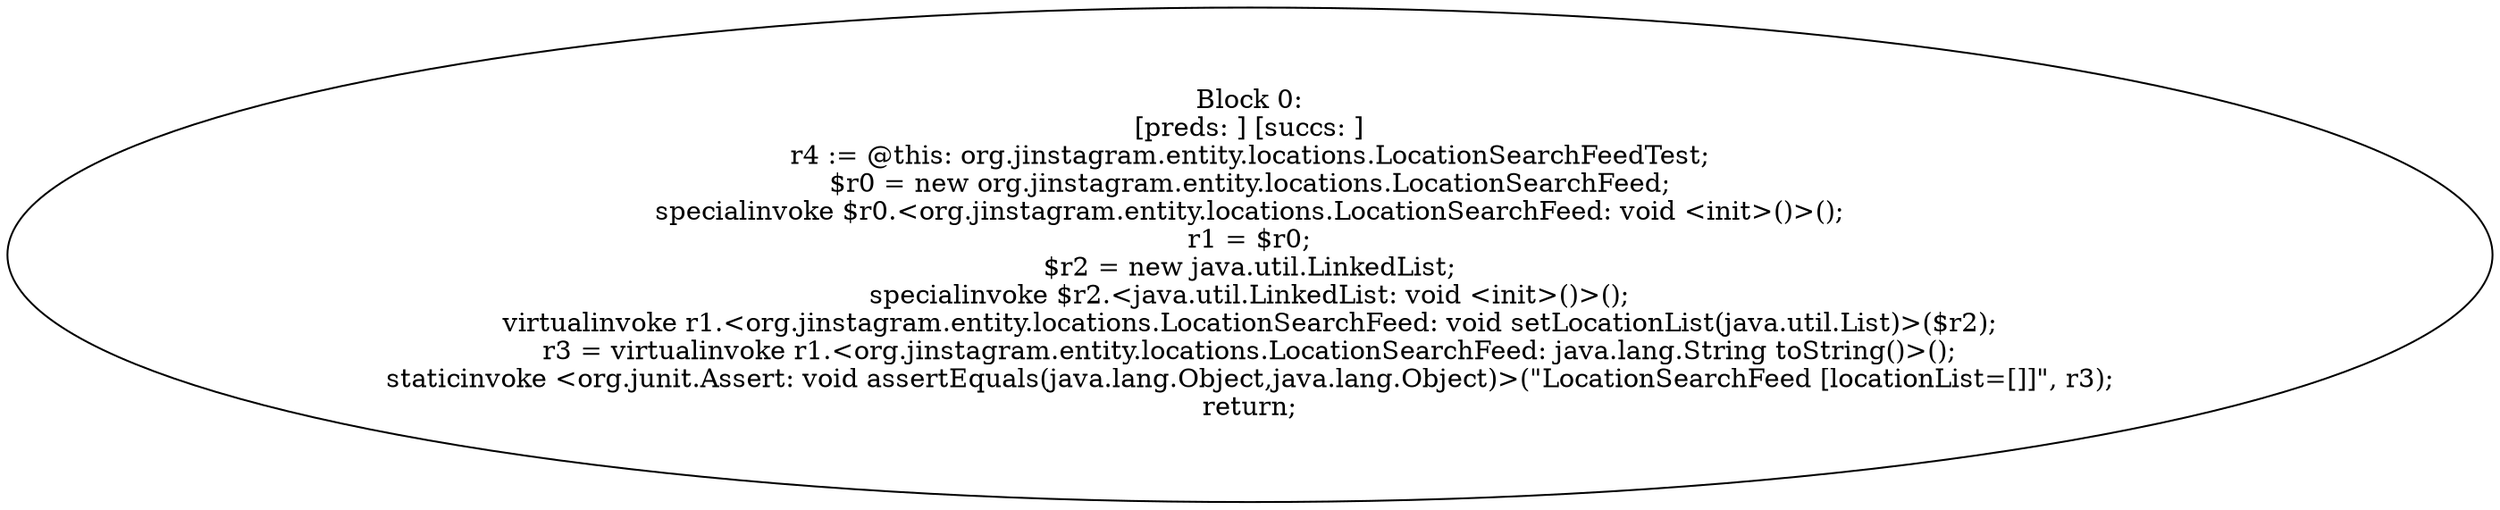 digraph "unitGraph" {
    "Block 0:
[preds: ] [succs: ]
r4 := @this: org.jinstagram.entity.locations.LocationSearchFeedTest;
$r0 = new org.jinstagram.entity.locations.LocationSearchFeed;
specialinvoke $r0.<org.jinstagram.entity.locations.LocationSearchFeed: void <init>()>();
r1 = $r0;
$r2 = new java.util.LinkedList;
specialinvoke $r2.<java.util.LinkedList: void <init>()>();
virtualinvoke r1.<org.jinstagram.entity.locations.LocationSearchFeed: void setLocationList(java.util.List)>($r2);
r3 = virtualinvoke r1.<org.jinstagram.entity.locations.LocationSearchFeed: java.lang.String toString()>();
staticinvoke <org.junit.Assert: void assertEquals(java.lang.Object,java.lang.Object)>(\"LocationSearchFeed [locationList=[]]\", r3);
return;
"
}
